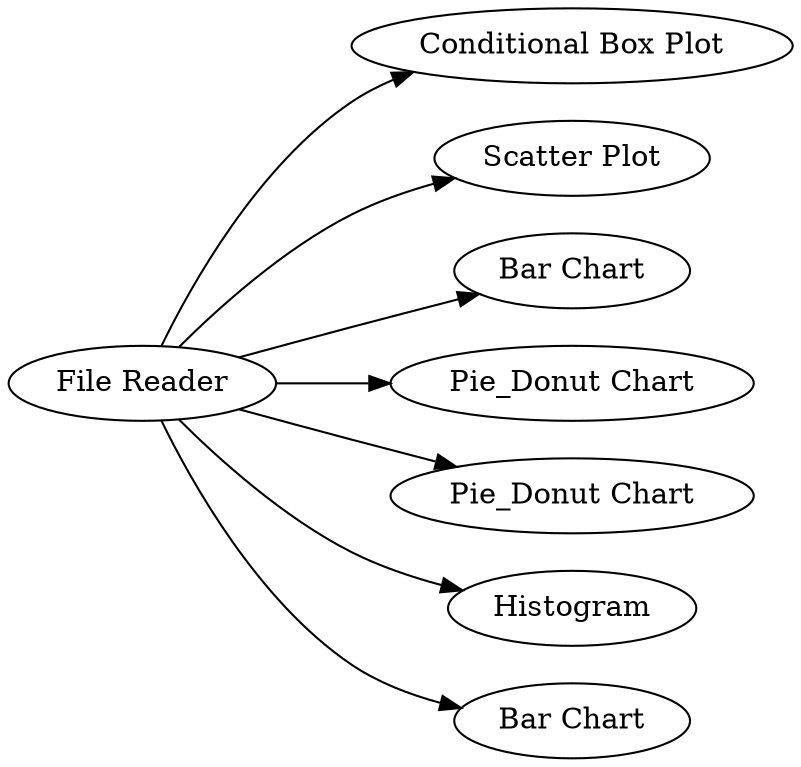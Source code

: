 digraph {
	"996981410891815913_9" [label="Conditional Box Plot"]
	"996981410891815913_8" [label="Scatter Plot"]
	"996981410891815913_1" [label="File Reader"]
	"996981410891815913_5" [label="Bar Chart"]
	"996981410891815913_3" [label="Pie_Donut Chart"]
	"996981410891815913_2" [label="Pie_Donut Chart"]
	"996981410891815913_7" [label=Histogram]
	"996981410891815913_4" [label="Bar Chart"]
	"996981410891815913_1" -> "996981410891815913_4"
	"996981410891815913_1" -> "996981410891815913_5"
	"996981410891815913_1" -> "996981410891815913_3"
	"996981410891815913_1" -> "996981410891815913_2"
	"996981410891815913_1" -> "996981410891815913_9"
	"996981410891815913_1" -> "996981410891815913_8"
	"996981410891815913_1" -> "996981410891815913_7"
	rankdir=LR
}
